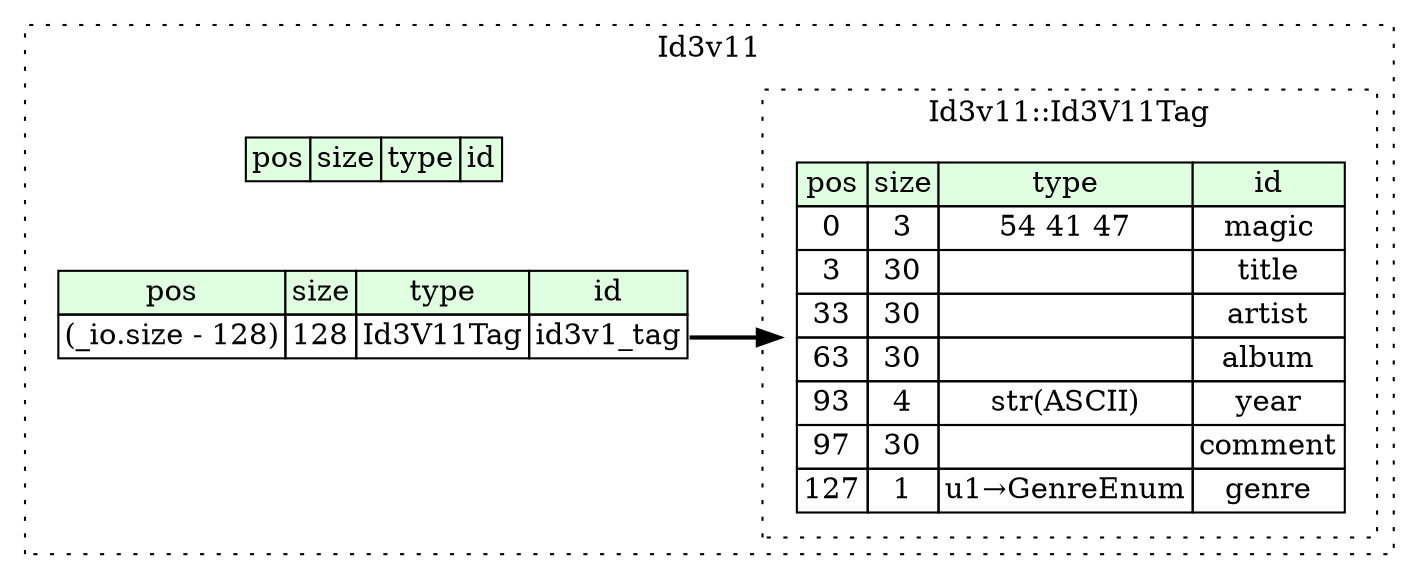 digraph {
	rankdir=LR;
	node [shape=plaintext];
	subgraph cluster__id3v1_1 {
		label="Id3v11";
		graph[style=dotted];

		id3v1_1__seq [label=<<TABLE BORDER="0" CELLBORDER="1" CELLSPACING="0">
			<TR><TD BGCOLOR="#E0FFE0">pos</TD><TD BGCOLOR="#E0FFE0">size</TD><TD BGCOLOR="#E0FFE0">type</TD><TD BGCOLOR="#E0FFE0">id</TD></TR>
		</TABLE>>];
		id3v1_1__inst__id3v1_tag [label=<<TABLE BORDER="0" CELLBORDER="1" CELLSPACING="0">
			<TR><TD BGCOLOR="#E0FFE0">pos</TD><TD BGCOLOR="#E0FFE0">size</TD><TD BGCOLOR="#E0FFE0">type</TD><TD BGCOLOR="#E0FFE0">id</TD></TR>
			<TR><TD PORT="id3v1_tag_pos">(_io.size - 128)</TD><TD PORT="id3v1_tag_size">128</TD><TD>Id3V11Tag</TD><TD PORT="id3v1_tag_type">id3v1_tag</TD></TR>
		</TABLE>>];
		subgraph cluster__id3_v1_1_tag {
			label="Id3v11::Id3V11Tag";
			graph[style=dotted];

			id3_v1_1_tag__seq [label=<<TABLE BORDER="0" CELLBORDER="1" CELLSPACING="0">
				<TR><TD BGCOLOR="#E0FFE0">pos</TD><TD BGCOLOR="#E0FFE0">size</TD><TD BGCOLOR="#E0FFE0">type</TD><TD BGCOLOR="#E0FFE0">id</TD></TR>
				<TR><TD PORT="magic_pos">0</TD><TD PORT="magic_size">3</TD><TD>54 41 47</TD><TD PORT="magic_type">magic</TD></TR>
				<TR><TD PORT="title_pos">3</TD><TD PORT="title_size">30</TD><TD></TD><TD PORT="title_type">title</TD></TR>
				<TR><TD PORT="artist_pos">33</TD><TD PORT="artist_size">30</TD><TD></TD><TD PORT="artist_type">artist</TD></TR>
				<TR><TD PORT="album_pos">63</TD><TD PORT="album_size">30</TD><TD></TD><TD PORT="album_type">album</TD></TR>
				<TR><TD PORT="year_pos">93</TD><TD PORT="year_size">4</TD><TD>str(ASCII)</TD><TD PORT="year_type">year</TD></TR>
				<TR><TD PORT="comment_pos">97</TD><TD PORT="comment_size">30</TD><TD></TD><TD PORT="comment_type">comment</TD></TR>
				<TR><TD PORT="genre_pos">127</TD><TD PORT="genre_size">1</TD><TD>u1→GenreEnum</TD><TD PORT="genre_type">genre</TD></TR>
			</TABLE>>];
		}
	}
	id3v1_1__inst__id3v1_tag:id3v1_tag_type -> id3_v1_1_tag__seq [style=bold];
}
